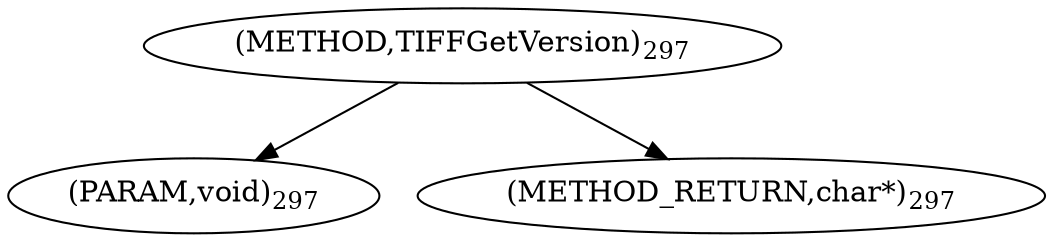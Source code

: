 digraph "TIFFGetVersion" {  
"8344" [label = <(METHOD,TIFFGetVersion)<SUB>297</SUB>> ]
"8345" [label = <(PARAM,void)<SUB>297</SUB>> ]
"8346" [label = <(METHOD_RETURN,char*)<SUB>297</SUB>> ]
  "8344" -> "8345" 
  "8344" -> "8346" 
}
